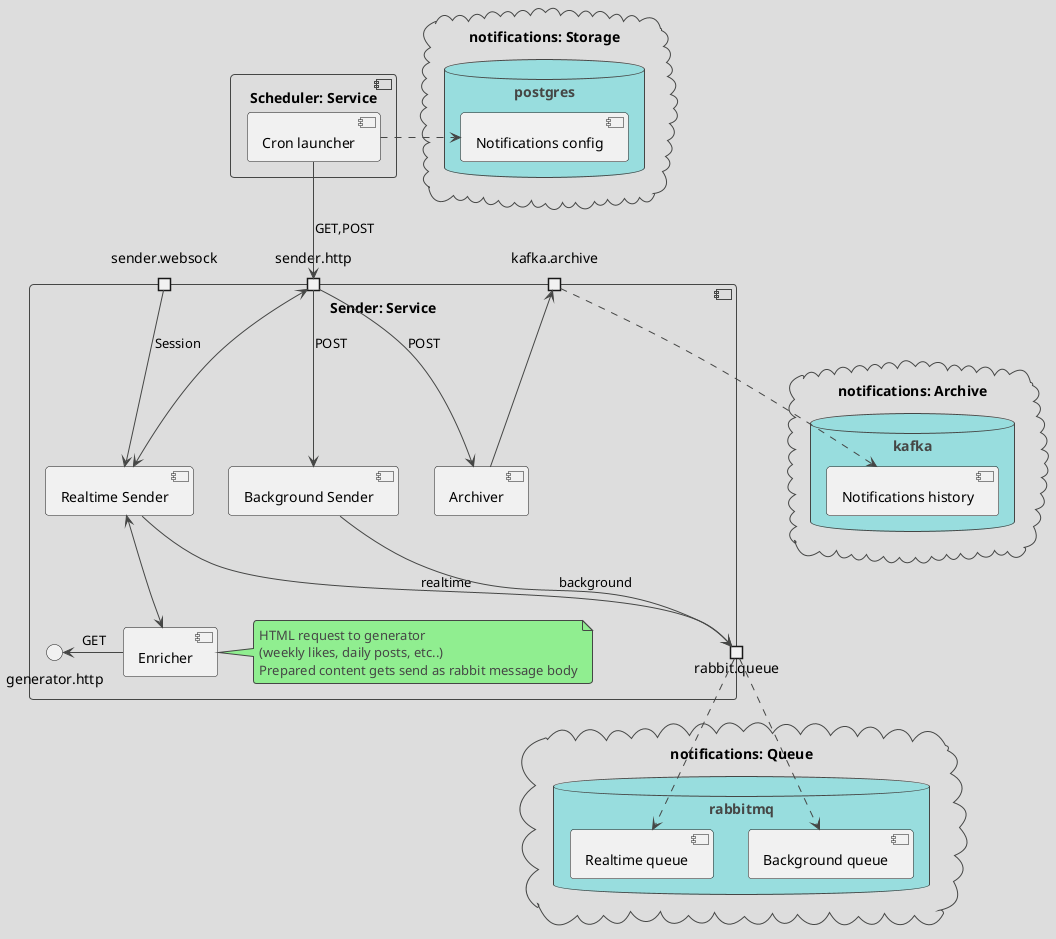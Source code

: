 @startuml "Notifications sender module"
!theme toy
'''Часть сервиса уведомлений, отвечающая за создание и администрирование нотификаций'''


'''Хранилища и внешние сервисы'''
cloud "notifications: Storage" {
    database "postgres" {
        [Notifications config]

    }
}

cloud "notifications: Queue" {
    database "rabbitmq" {
        [Realtime queue]
        [Background queue]
    }
}

cloud "notifications: Archive" {
    database "kafka" {
        [Notifications history]
    }
}


'''Компоненты бизнес-логики'''
component "Scheduler: Service" {
    'Компоненты службы'
    [Cron launcher]
}

component "Sender: Service" {
    'Внешние интерфейсы службы'
    port sender.websock
    port sender.http
    
    port kafka.archive
    portout rabbit.queue

    'Компоненты службы'
    [Enricher]
    note right of [Enricher]:  HTML request to generator\n(weekly likes, daily posts, etc..)\nPrepared content gets send as rabbit message body
    [Realtime Sender]
    [Background Sender]
    [Archiver]

    'Внутренние каналы службы'
    [Realtime Sender] <--> [Enricher]

    'Обслуживание внешних интерфейсы'
    sender.http -->  [Background Sender]: POST
    sender.http -->  [Archiver]: POST
    sender.http <--> [Realtime Sender]
    generator.http  <-   [Enricher]: GET

    sender.websock --> [Realtime Sender]: Session

    [Archiver] --> kafka.archive
    [Realtime Sender] --> rabbit.queue: realtime
    [Background Sender] --> rabbit.queue: background
}


'''Обслуживание внешних и облачных сервисов'''
[Cron launcher] .> [Notifications config]
[Cron launcher] --> sender.http: GET,POST

kafka.archive ..>  [Notifications history]
rabbit.queue ..> [Background queue]
rabbit.queue ..> [Realtime queue]

@enduml
